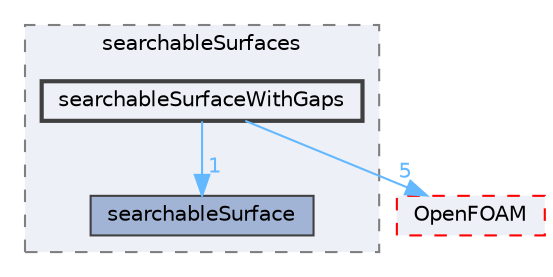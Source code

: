 digraph "src/meshTools/searchableSurfaces/searchableSurfaceWithGaps"
{
 // LATEX_PDF_SIZE
  bgcolor="transparent";
  edge [fontname=Helvetica,fontsize=10,labelfontname=Helvetica,labelfontsize=10];
  node [fontname=Helvetica,fontsize=10,shape=box,height=0.2,width=0.4];
  compound=true
  subgraph clusterdir_fdba7555f757b9c8126275cbaccc3a14 {
    graph [ bgcolor="#edf0f7", pencolor="grey50", label="searchableSurfaces", fontname=Helvetica,fontsize=10 style="filled,dashed", URL="dir_fdba7555f757b9c8126275cbaccc3a14.html",tooltip=""]
  dir_2c0c1e46bbc9d953f93a672220dabf55 [label="searchableSurface", fillcolor="#a2b4d6", color="grey25", style="filled", URL="dir_2c0c1e46bbc9d953f93a672220dabf55.html",tooltip=""];
  dir_c3021a810e4ec4846cfab96c50290311 [label="searchableSurfaceWithGaps", fillcolor="#edf0f7", color="grey25", style="filled,bold", URL="dir_c3021a810e4ec4846cfab96c50290311.html",tooltip=""];
  }
  dir_c5473ff19b20e6ec4dfe5c310b3778a8 [label="OpenFOAM", fillcolor="#edf0f7", color="red", style="filled,dashed", URL="dir_c5473ff19b20e6ec4dfe5c310b3778a8.html",tooltip=""];
  dir_c3021a810e4ec4846cfab96c50290311->dir_2c0c1e46bbc9d953f93a672220dabf55 [headlabel="1", labeldistance=1.5 headhref="dir_003468_003456.html" href="dir_003468_003456.html" color="steelblue1" fontcolor="steelblue1"];
  dir_c3021a810e4ec4846cfab96c50290311->dir_c5473ff19b20e6ec4dfe5c310b3778a8 [headlabel="5", labeldistance=1.5 headhref="dir_003468_002695.html" href="dir_003468_002695.html" color="steelblue1" fontcolor="steelblue1"];
}
